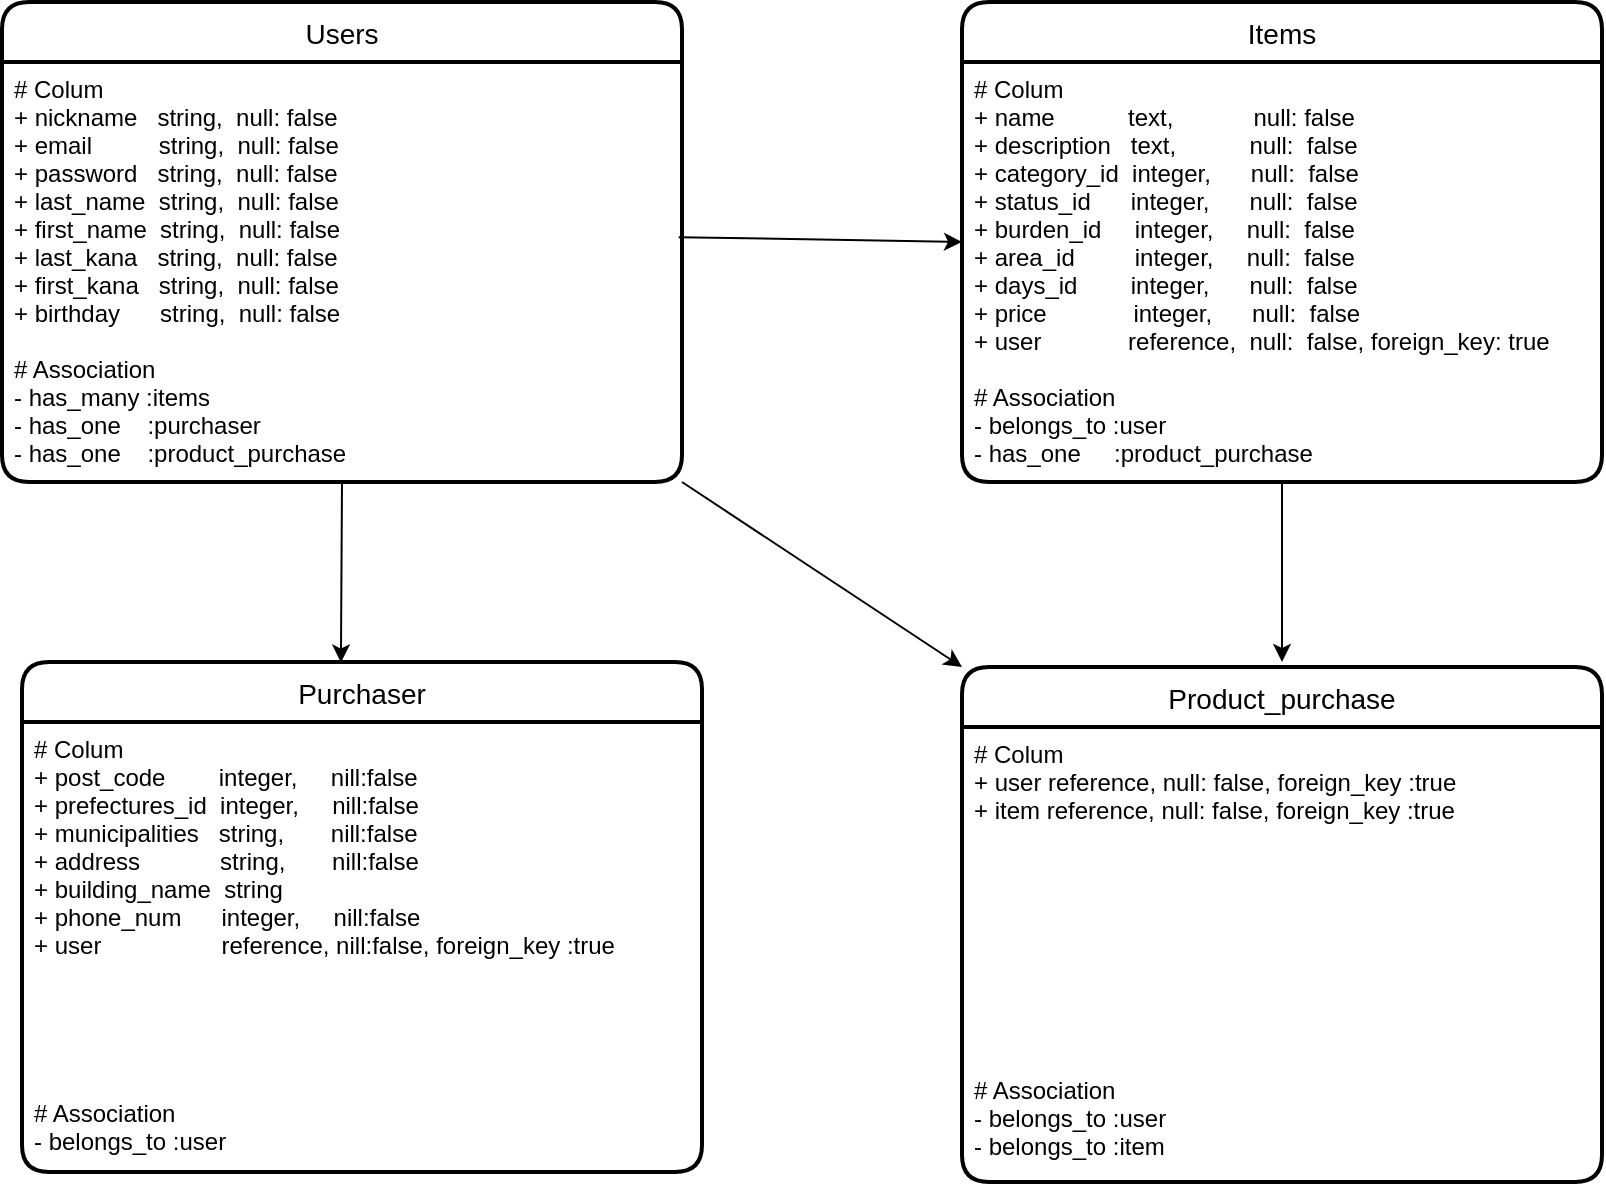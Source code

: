 <mxfile>
    <diagram id="pg9WROKZoqQo3NpaRyr3" name="ページ1">
        <mxGraphModel dx="987" dy="716" grid="1" gridSize="10" guides="1" tooltips="1" connect="1" arrows="1" fold="1" page="1" pageScale="1" pageWidth="827" pageHeight="1169" math="0" shadow="0">
            <root>
                <mxCell id="0"/>
                <mxCell id="1" parent="0"/>
                <mxCell id="18" value="Items" style="swimlane;childLayout=stackLayout;horizontal=1;startSize=30;horizontalStack=0;rounded=1;fontSize=14;fontStyle=0;strokeWidth=2;resizeParent=0;resizeLast=1;shadow=0;dashed=0;align=center;" parent="1" vertex="1">
                    <mxGeometry x="510" y="40" width="320" height="240" as="geometry"/>
                </mxCell>
                <mxCell id="19" value="# Colum&#10;+ name           text,            null: false&#10;+ description   text,           null:  false&#10;+ category_id  integer,      null:  false&#10;+ status_id      integer,      null:  false&#10;+ burden_id     integer,     null:  false&#10;+ area_id         integer,     null:  false &#10;+ days_id        integer,      null:  false&#10;+ price             integer,      null:  false &#10;+ user             reference,  null:  false, foreign_key: true&#10;&#10;# Association&#10;- belongs_to :user&#10;- has_one     :product_purchase" style="align=left;strokeColor=none;fillColor=none;spacingLeft=4;fontSize=12;verticalAlign=top;resizable=0;rotatable=0;part=1;" parent="18" vertex="1">
                    <mxGeometry y="30" width="320" height="210" as="geometry"/>
                </mxCell>
                <mxCell id="20" value="Purchaser" style="swimlane;childLayout=stackLayout;horizontal=1;startSize=30;horizontalStack=0;rounded=1;fontSize=14;fontStyle=0;strokeWidth=2;resizeParent=0;resizeLast=1;shadow=0;dashed=0;align=center;" parent="1" vertex="1">
                    <mxGeometry x="40" y="370" width="340" height="255" as="geometry"/>
                </mxCell>
                <mxCell id="21" value="# Colum&#10;+ post_code        integer,     nill:false&#10;+ prefectures_id  integer,     nill:false&#10;+ municipalities   string,       nill:false&#10;+ address            string,       nill:false &#10;+ building_name  string&#10;+ phone_num      integer,     nill:false&#10;+ user                  reference, nill:false, foreign_key :true&#10;&#10;&#10;&#10;&#10;&#10;# Association&#10;- belongs_to :user" style="align=left;strokeColor=none;fillColor=none;spacingLeft=4;fontSize=12;verticalAlign=top;resizable=0;rotatable=0;part=1;" parent="20" vertex="1">
                    <mxGeometry y="30" width="340" height="225" as="geometry"/>
                </mxCell>
                <mxCell id="22" style="edgeStyle=none;html=1;entryX=0;entryY=0.5;entryDx=0;entryDy=0;exitX=0.995;exitY=0.417;exitDx=0;exitDy=0;exitPerimeter=0;" parent="1" edge="1" target="18">
                    <mxGeometry relative="1" as="geometry">
                        <mxPoint x="368.35" y="157.57" as="sourcePoint"/>
                        <mxPoint x="453.4" y="142.51" as="targetPoint"/>
                    </mxGeometry>
                </mxCell>
                <mxCell id="31" value="Product_purchase" style="swimlane;childLayout=stackLayout;horizontal=1;startSize=30;horizontalStack=0;rounded=1;fontSize=14;fontStyle=0;strokeWidth=2;resizeParent=0;resizeLast=1;shadow=0;dashed=0;align=center;" vertex="1" parent="1">
                    <mxGeometry x="510" y="372.5" width="320" height="257.5" as="geometry"/>
                </mxCell>
                <mxCell id="32" value="# Colum&#10;+ user reference, null: false, foreign_key :true&#10;+ item reference, null: false, foreign_key :true&#10;&#10;&#10;&#10;&#10;&#10;&#10;&#10;&#10;&#10;# Association&#10;- belongs_to :user&#10;- belongs_to :item" style="align=left;strokeColor=none;fillColor=none;spacingLeft=4;fontSize=12;verticalAlign=top;resizable=0;rotatable=0;part=1;" vertex="1" parent="31">
                    <mxGeometry y="30" width="320" height="227.5" as="geometry"/>
                </mxCell>
                <mxCell id="40" style="edgeStyle=none;html=1;" edge="1" parent="1" source="19">
                    <mxGeometry relative="1" as="geometry">
                        <mxPoint x="670" y="370" as="targetPoint"/>
                    </mxGeometry>
                </mxCell>
                <mxCell id="41" value="Users" style="swimlane;childLayout=stackLayout;horizontal=1;startSize=30;horizontalStack=0;rounded=1;fontSize=14;fontStyle=0;strokeWidth=2;resizeParent=0;resizeLast=1;shadow=0;dashed=0;align=center;" vertex="1" parent="1">
                    <mxGeometry x="30" y="40" width="340" height="240" as="geometry"/>
                </mxCell>
                <mxCell id="42" value="# Colum&#10;+ nickname   string,  null: false&#10;+ email          string,  null: false&#10;+ password   string,  null: false&#10;+ last_name  string,  null: false&#10;+ first_name  string,  null: false&#10;+ last_kana   string,  null: false&#10;+ first_kana   string,  null: false&#10;+ birthday      string,  null: false&#10;&#10;# Association&#10;- has_many :items&#10;- has_one    :purchaser&#10;- has_one    :product_purchase" style="align=left;strokeColor=none;fillColor=none;spacingLeft=4;fontSize=12;verticalAlign=top;resizable=0;rotatable=0;part=1;" vertex="1" parent="41">
                    <mxGeometry y="30" width="340" height="210" as="geometry"/>
                </mxCell>
                <mxCell id="43" style="edgeStyle=none;html=1;exitX=0.5;exitY=1;exitDx=0;exitDy=0;entryX=0.469;entryY=0.001;entryDx=0;entryDy=0;entryPerimeter=0;" edge="1" parent="1" source="42" target="20">
                    <mxGeometry relative="1" as="geometry"/>
                </mxCell>
                <mxCell id="44" style="edgeStyle=none;html=1;exitX=1;exitY=1;exitDx=0;exitDy=0;entryX=0;entryY=0;entryDx=0;entryDy=0;" edge="1" parent="1" source="42" target="31">
                    <mxGeometry relative="1" as="geometry"/>
                </mxCell>
            </root>
        </mxGraphModel>
    </diagram>
</mxfile>